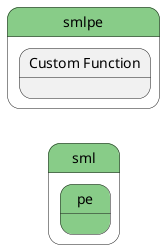 @startuml
left to right direction


state "sml" as sml #88cc88 {
state "pe" as smlpe #88cc88 {
}
}


state "smlpe" as pstatename #88cc88 {
    state "Custom Function" as pefunction {
    }
}





@enduml
